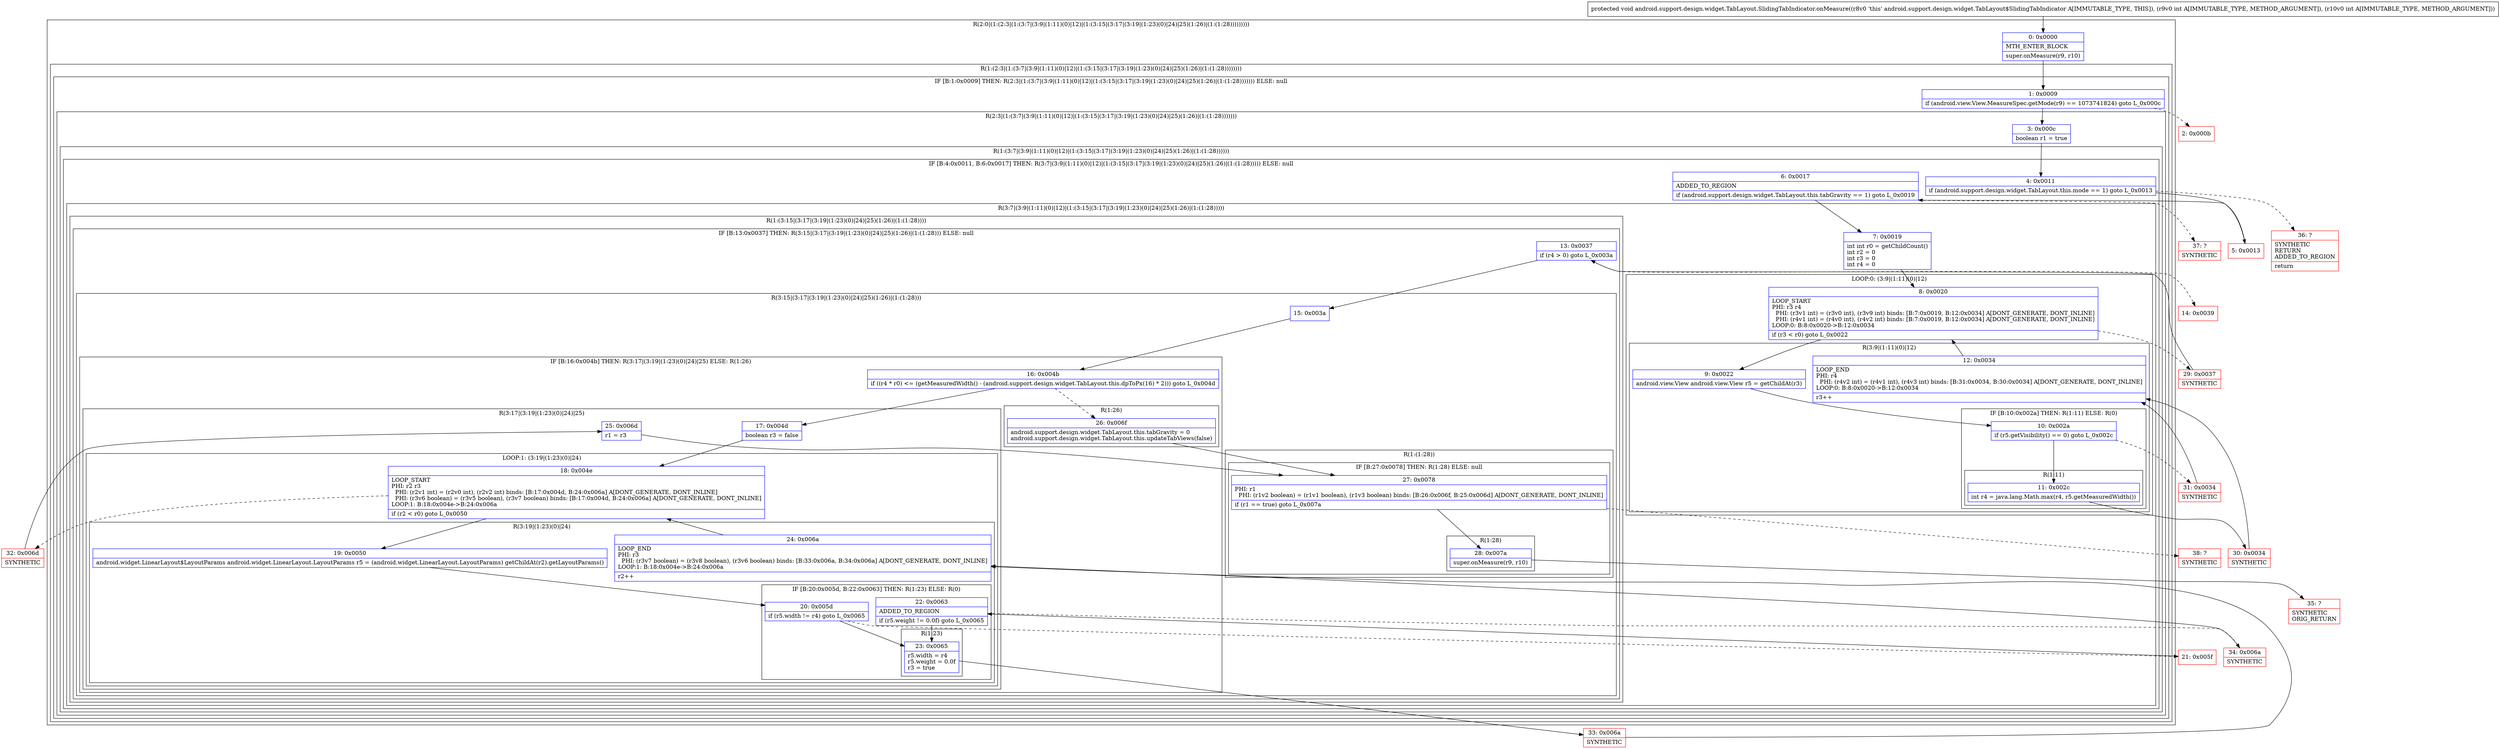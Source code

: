 digraph "CFG forandroid.support.design.widget.TabLayout.SlidingTabIndicator.onMeasure(II)V" {
subgraph cluster_Region_1809501808 {
label = "R(2:0|(1:(2:3|(1:(3:7|(3:9|(1:11)(0)|12)|(1:(3:15|(3:17|(3:19|(1:23)(0)|24)|25)(1:26)|(1:(1:28)))))))))";
node [shape=record,color=blue];
Node_0 [shape=record,label="{0\:\ 0x0000|MTH_ENTER_BLOCK\l|super.onMeasure(r9, r10)\l}"];
subgraph cluster_Region_1198237531 {
label = "R(1:(2:3|(1:(3:7|(3:9|(1:11)(0)|12)|(1:(3:15|(3:17|(3:19|(1:23)(0)|24)|25)(1:26)|(1:(1:28))))))))";
node [shape=record,color=blue];
subgraph cluster_IfRegion_481396826 {
label = "IF [B:1:0x0009] THEN: R(2:3|(1:(3:7|(3:9|(1:11)(0)|12)|(1:(3:15|(3:17|(3:19|(1:23)(0)|24)|25)(1:26)|(1:(1:28))))))) ELSE: null";
node [shape=record,color=blue];
Node_1 [shape=record,label="{1\:\ 0x0009|if (android.view.View.MeasureSpec.getMode(r9) == 1073741824) goto L_0x000c\l}"];
subgraph cluster_Region_2133671390 {
label = "R(2:3|(1:(3:7|(3:9|(1:11)(0)|12)|(1:(3:15|(3:17|(3:19|(1:23)(0)|24)|25)(1:26)|(1:(1:28)))))))";
node [shape=record,color=blue];
Node_3 [shape=record,label="{3\:\ 0x000c|boolean r1 = true\l}"];
subgraph cluster_Region_568429860 {
label = "R(1:(3:7|(3:9|(1:11)(0)|12)|(1:(3:15|(3:17|(3:19|(1:23)(0)|24)|25)(1:26)|(1:(1:28))))))";
node [shape=record,color=blue];
subgraph cluster_IfRegion_485846566 {
label = "IF [B:4:0x0011, B:6:0x0017] THEN: R(3:7|(3:9|(1:11)(0)|12)|(1:(3:15|(3:17|(3:19|(1:23)(0)|24)|25)(1:26)|(1:(1:28))))) ELSE: null";
node [shape=record,color=blue];
Node_4 [shape=record,label="{4\:\ 0x0011|if (android.support.design.widget.TabLayout.this.mode == 1) goto L_0x0013\l}"];
Node_6 [shape=record,label="{6\:\ 0x0017|ADDED_TO_REGION\l|if (android.support.design.widget.TabLayout.this.tabGravity == 1) goto L_0x0019\l}"];
subgraph cluster_Region_1088694551 {
label = "R(3:7|(3:9|(1:11)(0)|12)|(1:(3:15|(3:17|(3:19|(1:23)(0)|24)|25)(1:26)|(1:(1:28)))))";
node [shape=record,color=blue];
Node_7 [shape=record,label="{7\:\ 0x0019|int int r0 = getChildCount()\lint r2 = 0\lint r3 = 0\lint r4 = 0\l}"];
subgraph cluster_LoopRegion_1454456600 {
label = "LOOP:0: (3:9|(1:11)(0)|12)";
node [shape=record,color=blue];
Node_8 [shape=record,label="{8\:\ 0x0020|LOOP_START\lPHI: r3 r4 \l  PHI: (r3v1 int) = (r3v0 int), (r3v9 int) binds: [B:7:0x0019, B:12:0x0034] A[DONT_GENERATE, DONT_INLINE]\l  PHI: (r4v1 int) = (r4v0 int), (r4v2 int) binds: [B:7:0x0019, B:12:0x0034] A[DONT_GENERATE, DONT_INLINE]\lLOOP:0: B:8:0x0020\-\>B:12:0x0034\l|if (r3 \< r0) goto L_0x0022\l}"];
subgraph cluster_Region_1146835301 {
label = "R(3:9|(1:11)(0)|12)";
node [shape=record,color=blue];
Node_9 [shape=record,label="{9\:\ 0x0022|android.view.View android.view.View r5 = getChildAt(r3)\l}"];
subgraph cluster_IfRegion_758068554 {
label = "IF [B:10:0x002a] THEN: R(1:11) ELSE: R(0)";
node [shape=record,color=blue];
Node_10 [shape=record,label="{10\:\ 0x002a|if (r5.getVisibility() == 0) goto L_0x002c\l}"];
subgraph cluster_Region_1605855943 {
label = "R(1:11)";
node [shape=record,color=blue];
Node_11 [shape=record,label="{11\:\ 0x002c|int r4 = java.lang.Math.max(r4, r5.getMeasuredWidth())\l}"];
}
subgraph cluster_Region_104747932 {
label = "R(0)";
node [shape=record,color=blue];
}
}
Node_12 [shape=record,label="{12\:\ 0x0034|LOOP_END\lPHI: r4 \l  PHI: (r4v2 int) = (r4v1 int), (r4v3 int) binds: [B:31:0x0034, B:30:0x0034] A[DONT_GENERATE, DONT_INLINE]\lLOOP:0: B:8:0x0020\-\>B:12:0x0034\l|r3++\l}"];
}
}
subgraph cluster_Region_375257177 {
label = "R(1:(3:15|(3:17|(3:19|(1:23)(0)|24)|25)(1:26)|(1:(1:28))))";
node [shape=record,color=blue];
subgraph cluster_IfRegion_595226290 {
label = "IF [B:13:0x0037] THEN: R(3:15|(3:17|(3:19|(1:23)(0)|24)|25)(1:26)|(1:(1:28))) ELSE: null";
node [shape=record,color=blue];
Node_13 [shape=record,label="{13\:\ 0x0037|if (r4 \> 0) goto L_0x003a\l}"];
subgraph cluster_Region_1006161691 {
label = "R(3:15|(3:17|(3:19|(1:23)(0)|24)|25)(1:26)|(1:(1:28)))";
node [shape=record,color=blue];
Node_15 [shape=record,label="{15\:\ 0x003a}"];
subgraph cluster_IfRegion_974400621 {
label = "IF [B:16:0x004b] THEN: R(3:17|(3:19|(1:23)(0)|24)|25) ELSE: R(1:26)";
node [shape=record,color=blue];
Node_16 [shape=record,label="{16\:\ 0x004b|if ((r4 * r0) \<= (getMeasuredWidth() \- (android.support.design.widget.TabLayout.this.dpToPx(16) * 2))) goto L_0x004d\l}"];
subgraph cluster_Region_1049249907 {
label = "R(3:17|(3:19|(1:23)(0)|24)|25)";
node [shape=record,color=blue];
Node_17 [shape=record,label="{17\:\ 0x004d|boolean r3 = false\l}"];
subgraph cluster_LoopRegion_2055259693 {
label = "LOOP:1: (3:19|(1:23)(0)|24)";
node [shape=record,color=blue];
Node_18 [shape=record,label="{18\:\ 0x004e|LOOP_START\lPHI: r2 r3 \l  PHI: (r2v1 int) = (r2v0 int), (r2v2 int) binds: [B:17:0x004d, B:24:0x006a] A[DONT_GENERATE, DONT_INLINE]\l  PHI: (r3v6 boolean) = (r3v5 boolean), (r3v7 boolean) binds: [B:17:0x004d, B:24:0x006a] A[DONT_GENERATE, DONT_INLINE]\lLOOP:1: B:18:0x004e\-\>B:24:0x006a\l|if (r2 \< r0) goto L_0x0050\l}"];
subgraph cluster_Region_466482427 {
label = "R(3:19|(1:23)(0)|24)";
node [shape=record,color=blue];
Node_19 [shape=record,label="{19\:\ 0x0050|android.widget.LinearLayout$LayoutParams android.widget.LinearLayout.LayoutParams r5 = (android.widget.LinearLayout.LayoutParams) getChildAt(r2).getLayoutParams()\l}"];
subgraph cluster_IfRegion_1474575370 {
label = "IF [B:20:0x005d, B:22:0x0063] THEN: R(1:23) ELSE: R(0)";
node [shape=record,color=blue];
Node_20 [shape=record,label="{20\:\ 0x005d|if (r5.width != r4) goto L_0x0065\l}"];
Node_22 [shape=record,label="{22\:\ 0x0063|ADDED_TO_REGION\l|if (r5.weight != 0.0f) goto L_0x0065\l}"];
subgraph cluster_Region_1235918826 {
label = "R(1:23)";
node [shape=record,color=blue];
Node_23 [shape=record,label="{23\:\ 0x0065|r5.width = r4\lr5.weight = 0.0f\lr3 = true\l}"];
}
subgraph cluster_Region_206242332 {
label = "R(0)";
node [shape=record,color=blue];
}
}
Node_24 [shape=record,label="{24\:\ 0x006a|LOOP_END\lPHI: r3 \l  PHI: (r3v7 boolean) = (r3v8 boolean), (r3v6 boolean) binds: [B:33:0x006a, B:34:0x006a] A[DONT_GENERATE, DONT_INLINE]\lLOOP:1: B:18:0x004e\-\>B:24:0x006a\l|r2++\l}"];
}
}
Node_25 [shape=record,label="{25\:\ 0x006d|r1 = r3\l}"];
}
subgraph cluster_Region_2015167162 {
label = "R(1:26)";
node [shape=record,color=blue];
Node_26 [shape=record,label="{26\:\ 0x006f|android.support.design.widget.TabLayout.this.tabGravity = 0\landroid.support.design.widget.TabLayout.this.updateTabViews(false)\l}"];
}
}
subgraph cluster_Region_33268432 {
label = "R(1:(1:28))";
node [shape=record,color=blue];
subgraph cluster_IfRegion_803070267 {
label = "IF [B:27:0x0078] THEN: R(1:28) ELSE: null";
node [shape=record,color=blue];
Node_27 [shape=record,label="{27\:\ 0x0078|PHI: r1 \l  PHI: (r1v2 boolean) = (r1v1 boolean), (r1v3 boolean) binds: [B:26:0x006f, B:25:0x006d] A[DONT_GENERATE, DONT_INLINE]\l|if (r1 == true) goto L_0x007a\l}"];
subgraph cluster_Region_2080781795 {
label = "R(1:28)";
node [shape=record,color=blue];
Node_28 [shape=record,label="{28\:\ 0x007a|super.onMeasure(r9, r10)\l}"];
}
}
}
}
}
}
}
}
}
}
}
}
}
Node_2 [shape=record,color=red,label="{2\:\ 0x000b}"];
Node_5 [shape=record,color=red,label="{5\:\ 0x0013}"];
Node_14 [shape=record,color=red,label="{14\:\ 0x0039}"];
Node_21 [shape=record,color=red,label="{21\:\ 0x005f}"];
Node_29 [shape=record,color=red,label="{29\:\ 0x0037|SYNTHETIC\l}"];
Node_30 [shape=record,color=red,label="{30\:\ 0x0034|SYNTHETIC\l}"];
Node_31 [shape=record,color=red,label="{31\:\ 0x0034|SYNTHETIC\l}"];
Node_32 [shape=record,color=red,label="{32\:\ 0x006d|SYNTHETIC\l}"];
Node_33 [shape=record,color=red,label="{33\:\ 0x006a|SYNTHETIC\l}"];
Node_34 [shape=record,color=red,label="{34\:\ 0x006a|SYNTHETIC\l}"];
Node_35 [shape=record,color=red,label="{35\:\ ?|SYNTHETIC\lORIG_RETURN\l}"];
Node_36 [shape=record,color=red,label="{36\:\ ?|SYNTHETIC\lRETURN\lADDED_TO_REGION\l|return\l}"];
Node_37 [shape=record,color=red,label="{37\:\ ?|SYNTHETIC\l}"];
Node_38 [shape=record,color=red,label="{38\:\ ?|SYNTHETIC\l}"];
MethodNode[shape=record,label="{protected void android.support.design.widget.TabLayout.SlidingTabIndicator.onMeasure((r8v0 'this' android.support.design.widget.TabLayout$SlidingTabIndicator A[IMMUTABLE_TYPE, THIS]), (r9v0 int A[IMMUTABLE_TYPE, METHOD_ARGUMENT]), (r10v0 int A[IMMUTABLE_TYPE, METHOD_ARGUMENT])) }"];
MethodNode -> Node_0;
Node_0 -> Node_1;
Node_1 -> Node_2[style=dashed];
Node_1 -> Node_3;
Node_3 -> Node_4;
Node_4 -> Node_5;
Node_4 -> Node_36[style=dashed];
Node_6 -> Node_7;
Node_6 -> Node_37[style=dashed];
Node_7 -> Node_8;
Node_8 -> Node_9;
Node_8 -> Node_29[style=dashed];
Node_9 -> Node_10;
Node_10 -> Node_11;
Node_10 -> Node_31[style=dashed];
Node_11 -> Node_30;
Node_12 -> Node_8;
Node_13 -> Node_14[style=dashed];
Node_13 -> Node_15;
Node_15 -> Node_16;
Node_16 -> Node_17;
Node_16 -> Node_26[style=dashed];
Node_17 -> Node_18;
Node_18 -> Node_19;
Node_18 -> Node_32[style=dashed];
Node_19 -> Node_20;
Node_20 -> Node_21[style=dashed];
Node_20 -> Node_23;
Node_22 -> Node_23;
Node_22 -> Node_34[style=dashed];
Node_23 -> Node_33;
Node_24 -> Node_18;
Node_25 -> Node_27;
Node_26 -> Node_27;
Node_27 -> Node_28;
Node_27 -> Node_38[style=dashed];
Node_28 -> Node_35;
Node_5 -> Node_6;
Node_21 -> Node_22;
Node_29 -> Node_13;
Node_30 -> Node_12;
Node_31 -> Node_12;
Node_32 -> Node_25;
Node_33 -> Node_24;
Node_34 -> Node_24;
}

